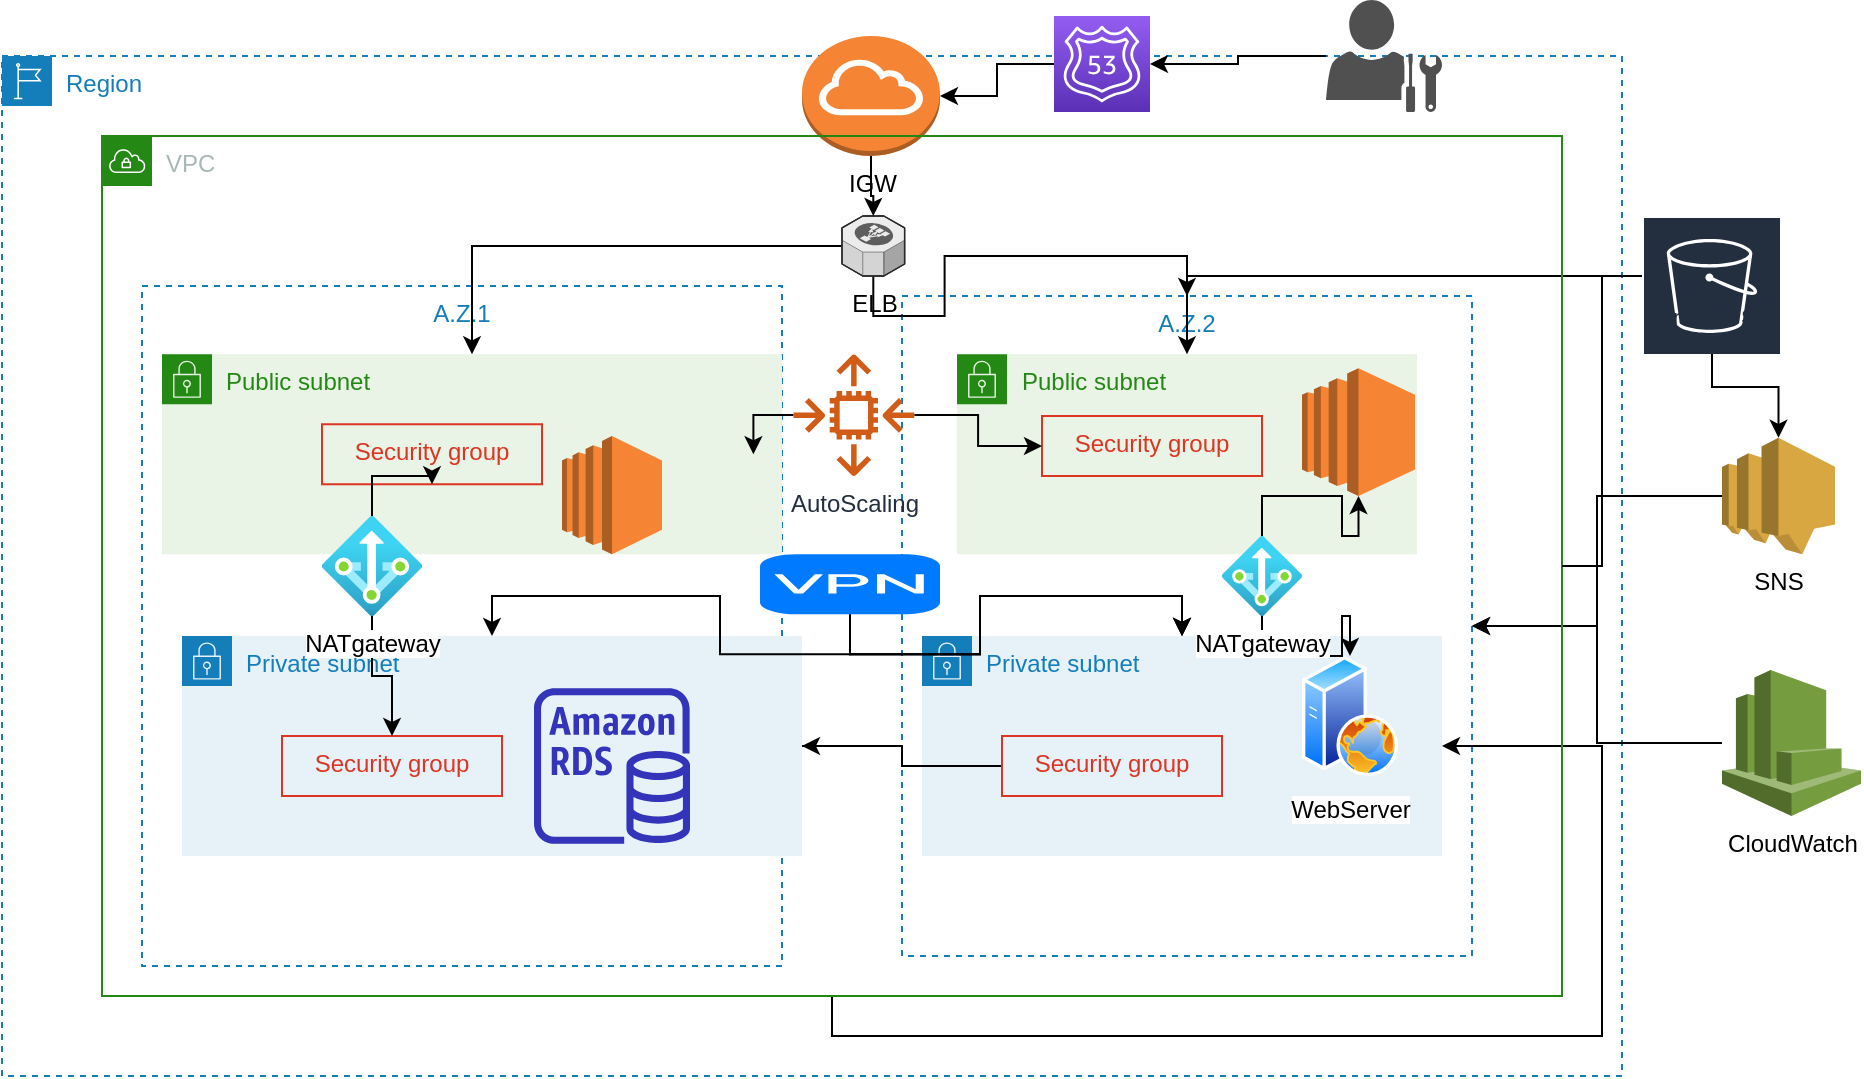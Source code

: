 <mxfile version="14.9.5" type="github"><diagram id="_2Zt2UluWWl2sxyEjNhr" name="Page-1"><mxGraphModel dx="938" dy="393" grid="1" gridSize="10" guides="1" tooltips="1" connect="1" arrows="1" fold="1" page="1" pageScale="1" pageWidth="827" pageHeight="1169" math="0" shadow="0"><root><mxCell id="0"/><mxCell id="1" parent="0"/><object label="Region" id="vE6ESvZn7HaGInk55aeK-2"><mxCell style="points=[[0,0],[0.25,0],[0.5,0],[0.75,0],[1,0],[1,0.25],[1,0.5],[1,0.75],[1,1],[0.75,1],[0.5,1],[0.25,1],[0,1],[0,0.75],[0,0.5],[0,0.25]];outlineConnect=0;gradientColor=none;html=1;whiteSpace=wrap;fontSize=12;fontStyle=0;shape=mxgraph.aws4.group;grIcon=mxgraph.aws4.group_region;strokeColor=#147EBA;fillColor=none;verticalAlign=top;align=left;spacingLeft=30;fontColor=#147EBA;dashed=1;" parent="1" vertex="1"><mxGeometry x="10" y="40" width="810" height="510" as="geometry"/></mxCell></object><object label="A.Z.1" id="PGjBq-9Oce2ONohRSMD0-1"><mxCell style="fillColor=none;strokeColor=#147EBA;dashed=1;verticalAlign=top;fontStyle=0;fontColor=#147EBA;" vertex="1" parent="1"><mxGeometry x="80" y="155" width="320" height="340" as="geometry"/></mxCell></object><mxCell id="PGjBq-9Oce2ONohRSMD0-2" value="A.Z.2" style="fillColor=none;strokeColor=#147EBA;dashed=1;verticalAlign=top;fontStyle=0;fontColor=#147EBA;" vertex="1" parent="1"><mxGeometry x="460" y="160" width="285" height="330" as="geometry"/></mxCell><mxCell id="PGjBq-9Oce2ONohRSMD0-17" value="" style="edgeStyle=orthogonalEdgeStyle;rounded=0;orthogonalLoop=1;jettySize=auto;html=1;" edge="1" parent="1" source="PGjBq-9Oce2ONohRSMD0-3" target="PGjBq-9Oce2ONohRSMD0-4"><mxGeometry relative="1" as="geometry"/></mxCell><mxCell id="PGjBq-9Oce2ONohRSMD0-29" value="" style="edgeStyle=orthogonalEdgeStyle;rounded=0;orthogonalLoop=1;jettySize=auto;html=1;" edge="1" parent="1" source="PGjBq-9Oce2ONohRSMD0-3" target="PGjBq-9Oce2ONohRSMD0-2"><mxGeometry relative="1" as="geometry"/></mxCell><mxCell id="PGjBq-9Oce2ONohRSMD0-3" value="ELB" style="verticalLabelPosition=bottom;html=1;verticalAlign=top;strokeWidth=1;align=center;outlineConnect=0;dashed=0;outlineConnect=0;shape=mxgraph.aws3d.elasticLoadBalancing;fillColor=#ECECEC;strokeColor=#5E5E5E;aspect=fixed;" vertex="1" parent="1"><mxGeometry x="430" y="120" width="31.31" height="30" as="geometry"/></mxCell><mxCell id="PGjBq-9Oce2ONohRSMD0-4" value="Public subnet" style="points=[[0,0],[0.25,0],[0.5,0],[0.75,0],[1,0],[1,0.25],[1,0.5],[1,0.75],[1,1],[0.75,1],[0.5,1],[0.25,1],[0,1],[0,0.75],[0,0.5],[0,0.25]];outlineConnect=0;gradientColor=none;html=1;whiteSpace=wrap;fontSize=12;fontStyle=0;shape=mxgraph.aws4.group;grIcon=mxgraph.aws4.group_security_group;grStroke=0;strokeColor=#248814;fillColor=#E9F3E6;verticalAlign=top;align=left;spacingLeft=30;fontColor=#248814;dashed=0;" vertex="1" parent="1"><mxGeometry x="90" y="189.13" width="310" height="100" as="geometry"/></mxCell><mxCell id="PGjBq-9Oce2ONohRSMD0-5" value="Public subnet" style="points=[[0,0],[0.25,0],[0.5,0],[0.75,0],[1,0],[1,0.25],[1,0.5],[1,0.75],[1,1],[0.75,1],[0.5,1],[0.25,1],[0,1],[0,0.75],[0,0.5],[0,0.25]];outlineConnect=0;gradientColor=none;html=1;whiteSpace=wrap;fontSize=12;fontStyle=0;shape=mxgraph.aws4.group;grIcon=mxgraph.aws4.group_security_group;grStroke=0;strokeColor=#248814;fillColor=#E9F3E6;verticalAlign=top;align=left;spacingLeft=30;fontColor=#248814;dashed=0;" vertex="1" parent="1"><mxGeometry x="487.5" y="189.13" width="230" height="100" as="geometry"/></mxCell><mxCell id="PGjBq-9Oce2ONohRSMD0-19" value="" style="edgeStyle=orthogonalEdgeStyle;rounded=0;orthogonalLoop=1;jettySize=auto;html=1;" edge="1" parent="1" source="PGjBq-9Oce2ONohRSMD0-6" target="PGjBq-9Oce2ONohRSMD0-12"><mxGeometry relative="1" as="geometry"/></mxCell><mxCell id="PGjBq-9Oce2ONohRSMD0-6" value="Private subnet" style="points=[[0,0],[0.25,0],[0.5,0],[0.75,0],[1,0],[1,0.25],[1,0.5],[1,0.75],[1,1],[0.75,1],[0.5,1],[0.25,1],[0,1],[0,0.75],[0,0.5],[0,0.25]];outlineConnect=0;gradientColor=none;html=1;whiteSpace=wrap;fontSize=12;fontStyle=0;shape=mxgraph.aws4.group;grIcon=mxgraph.aws4.group_security_group;grStroke=0;strokeColor=#147EBA;fillColor=#E6F2F8;verticalAlign=top;align=left;spacingLeft=30;fontColor=#147EBA;dashed=0;" vertex="1" parent="1"><mxGeometry x="100" y="330" width="310" height="110" as="geometry"/></mxCell><mxCell id="PGjBq-9Oce2ONohRSMD0-7" value="Private subnet" style="points=[[0,0],[0.25,0],[0.5,0],[0.75,0],[1,0],[1,0.25],[1,0.5],[1,0.75],[1,1],[0.75,1],[0.5,1],[0.25,1],[0,1],[0,0.75],[0,0.5],[0,0.25]];outlineConnect=0;gradientColor=none;html=1;whiteSpace=wrap;fontSize=12;fontStyle=0;shape=mxgraph.aws4.group;grIcon=mxgraph.aws4.group_security_group;grStroke=0;strokeColor=#147EBA;fillColor=#E6F2F8;verticalAlign=top;align=left;spacingLeft=30;fontColor=#147EBA;dashed=0;" vertex="1" parent="1"><mxGeometry x="470" y="330" width="260" height="110" as="geometry"/></mxCell><mxCell id="PGjBq-9Oce2ONohRSMD0-30" value="" style="edgeStyle=orthogonalEdgeStyle;rounded=0;orthogonalLoop=1;jettySize=auto;html=1;" edge="1" parent="1" source="PGjBq-9Oce2ONohRSMD0-8" target="PGjBq-9Oce2ONohRSMD0-7"><mxGeometry relative="1" as="geometry"/></mxCell><mxCell id="PGjBq-9Oce2ONohRSMD0-31" value="" style="edgeStyle=orthogonalEdgeStyle;rounded=0;orthogonalLoop=1;jettySize=auto;html=1;" edge="1" parent="1" source="PGjBq-9Oce2ONohRSMD0-8" target="PGjBq-9Oce2ONohRSMD0-7"><mxGeometry relative="1" as="geometry"/></mxCell><mxCell id="PGjBq-9Oce2ONohRSMD0-32" value="" style="edgeStyle=orthogonalEdgeStyle;rounded=0;orthogonalLoop=1;jettySize=auto;html=1;" edge="1" parent="1" source="PGjBq-9Oce2ONohRSMD0-8" target="PGjBq-9Oce2ONohRSMD0-7"><mxGeometry relative="1" as="geometry"/></mxCell><mxCell id="PGjBq-9Oce2ONohRSMD0-33" value="" style="edgeStyle=orthogonalEdgeStyle;rounded=0;orthogonalLoop=1;jettySize=auto;html=1;" edge="1" parent="1" source="PGjBq-9Oce2ONohRSMD0-8" target="PGjBq-9Oce2ONohRSMD0-6"><mxGeometry relative="1" as="geometry"/></mxCell><mxCell id="PGjBq-9Oce2ONohRSMD0-8" value="" style="html=1;strokeWidth=1;shadow=0;dashed=0;shape=mxgraph.ios7.misc.vpn;fillColor=#007AFF;strokeColor=none;buttonText=;strokeColor2=#222222;fontColor=#222222;fontSize=8;verticalLabelPosition=bottom;verticalAlign=top;align=center;" vertex="1" parent="1"><mxGeometry x="389" y="289.13" width="90" height="30" as="geometry"/></mxCell><mxCell id="PGjBq-9Oce2ONohRSMD0-9" value="Security group" style="fillColor=none;strokeColor=#DD3522;verticalAlign=top;fontStyle=0;fontColor=#DD3522;" vertex="1" parent="1"><mxGeometry x="170" y="224.13" width="110" height="30" as="geometry"/></mxCell><mxCell id="PGjBq-9Oce2ONohRSMD0-10" value="Security group" style="fillColor=none;strokeColor=#DD3522;verticalAlign=top;fontStyle=0;fontColor=#DD3522;" vertex="1" parent="1"><mxGeometry x="530" y="220" width="110" height="30" as="geometry"/></mxCell><mxCell id="PGjBq-9Oce2ONohRSMD0-11" value="Security group" style="fillColor=none;strokeColor=#DD3522;verticalAlign=top;fontStyle=0;fontColor=#DD3522;" vertex="1" parent="1"><mxGeometry x="150" y="380" width="110" height="30" as="geometry"/></mxCell><mxCell id="PGjBq-9Oce2ONohRSMD0-20" value="" style="edgeStyle=orthogonalEdgeStyle;rounded=0;orthogonalLoop=1;jettySize=auto;html=1;" edge="1" parent="1" source="PGjBq-9Oce2ONohRSMD0-12" target="PGjBq-9Oce2ONohRSMD0-6"><mxGeometry relative="1" as="geometry"/></mxCell><mxCell id="PGjBq-9Oce2ONohRSMD0-12" value="Security group" style="fillColor=none;strokeColor=#DD3522;verticalAlign=top;fontStyle=0;fontColor=#DD3522;" vertex="1" parent="1"><mxGeometry x="510" y="380" width="110" height="30" as="geometry"/></mxCell><mxCell id="PGjBq-9Oce2ONohRSMD0-27" value="" style="edgeStyle=orthogonalEdgeStyle;rounded=0;orthogonalLoop=1;jettySize=auto;html=1;" edge="1" parent="1" source="PGjBq-9Oce2ONohRSMD0-13" target="PGjBq-9Oce2ONohRSMD0-3"><mxGeometry relative="1" as="geometry"/></mxCell><mxCell id="PGjBq-9Oce2ONohRSMD0-13" value="IGW" style="outlineConnect=0;dashed=0;verticalLabelPosition=bottom;verticalAlign=top;align=center;html=1;shape=mxgraph.aws3.internet_gateway;fillColor=#F58534;gradientColor=none;" vertex="1" parent="1"><mxGeometry x="410" y="30" width="69" height="60" as="geometry"/></mxCell><mxCell id="PGjBq-9Oce2ONohRSMD0-15" value="" style="edgeStyle=orthogonalEdgeStyle;rounded=0;orthogonalLoop=1;jettySize=auto;html=1;" edge="1" parent="1" source="PGjBq-9Oce2ONohRSMD0-14" target="PGjBq-9Oce2ONohRSMD0-13"><mxGeometry relative="1" as="geometry"/></mxCell><mxCell id="PGjBq-9Oce2ONohRSMD0-14" value="" style="points=[[0,0,0],[0.25,0,0],[0.5,0,0],[0.75,0,0],[1,0,0],[0,1,0],[0.25,1,0],[0.5,1,0],[0.75,1,0],[1,1,0],[0,0.25,0],[0,0.5,0],[0,0.75,0],[1,0.25,0],[1,0.5,0],[1,0.75,0]];outlineConnect=0;fontColor=#232F3E;gradientColor=#945DF2;gradientDirection=north;fillColor=#5A30B5;strokeColor=#ffffff;dashed=0;verticalLabelPosition=bottom;verticalAlign=top;align=center;html=1;fontSize=12;fontStyle=0;aspect=fixed;shape=mxgraph.aws4.resourceIcon;resIcon=mxgraph.aws4.route_53;" vertex="1" parent="1"><mxGeometry x="536" y="20" width="48" height="48" as="geometry"/></mxCell><mxCell id="PGjBq-9Oce2ONohRSMD0-42" value="" style="edgeStyle=orthogonalEdgeStyle;rounded=0;orthogonalLoop=1;jettySize=auto;html=1;" edge="1" parent="1" source="PGjBq-9Oce2ONohRSMD0-21" target="PGjBq-9Oce2ONohRSMD0-22"><mxGeometry relative="1" as="geometry"/></mxCell><mxCell id="PGjBq-9Oce2ONohRSMD0-43" value="" style="edgeStyle=orthogonalEdgeStyle;rounded=0;orthogonalLoop=1;jettySize=auto;html=1;" edge="1" parent="1" source="PGjBq-9Oce2ONohRSMD0-21" target="PGjBq-9Oce2ONohRSMD0-5"><mxGeometry relative="1" as="geometry"/></mxCell><mxCell id="PGjBq-9Oce2ONohRSMD0-44" style="edgeStyle=orthogonalEdgeStyle;rounded=0;orthogonalLoop=1;jettySize=auto;html=1;entryX=1;entryY=0.5;entryDx=0;entryDy=0;startArrow=none;" edge="1" parent="1" source="vE6ESvZn7HaGInk55aeK-3" target="PGjBq-9Oce2ONohRSMD0-7"><mxGeometry relative="1" as="geometry"/></mxCell><mxCell id="PGjBq-9Oce2ONohRSMD0-21" value="Amazon S3" style="outlineConnect=0;fontColor=#232F3E;gradientColor=none;strokeColor=#ffffff;fillColor=#232F3E;dashed=0;verticalLabelPosition=middle;verticalAlign=bottom;align=center;html=1;whiteSpace=wrap;fontSize=10;fontStyle=1;spacing=3;shape=mxgraph.aws4.productIcon;prIcon=mxgraph.aws4.s3;" vertex="1" parent="1"><mxGeometry x="830" y="120" width="70" height="60" as="geometry"/></mxCell><mxCell id="PGjBq-9Oce2ONohRSMD0-26" value="" style="edgeStyle=orthogonalEdgeStyle;rounded=0;orthogonalLoop=1;jettySize=auto;html=1;" edge="1" parent="1" source="PGjBq-9Oce2ONohRSMD0-22" target="PGjBq-9Oce2ONohRSMD0-2"><mxGeometry relative="1" as="geometry"/></mxCell><mxCell id="PGjBq-9Oce2ONohRSMD0-22" value="SNS" style="outlineConnect=0;dashed=0;verticalLabelPosition=bottom;verticalAlign=top;align=center;html=1;shape=mxgraph.aws3.sns;fillColor=#D9A741;gradientColor=none;" vertex="1" parent="1"><mxGeometry x="870" y="230.88" width="56.5" height="58.25" as="geometry"/></mxCell><mxCell id="PGjBq-9Oce2ONohRSMD0-24" value="" style="edgeStyle=orthogonalEdgeStyle;rounded=0;orthogonalLoop=1;jettySize=auto;html=1;" edge="1" parent="1" source="PGjBq-9Oce2ONohRSMD0-23" target="PGjBq-9Oce2ONohRSMD0-2"><mxGeometry relative="1" as="geometry"/></mxCell><mxCell id="PGjBq-9Oce2ONohRSMD0-23" value="CloudWatch" style="outlineConnect=0;dashed=0;verticalLabelPosition=bottom;verticalAlign=top;align=center;html=1;shape=mxgraph.aws3.cloudwatch;fillColor=#759C3E;gradientColor=none;" vertex="1" parent="1"><mxGeometry x="870" y="347" width="69.5" height="73" as="geometry"/></mxCell><mxCell id="PGjBq-9Oce2ONohRSMD0-38" value="" style="edgeStyle=orthogonalEdgeStyle;rounded=0;orthogonalLoop=1;jettySize=auto;html=1;" edge="1" parent="1" source="PGjBq-9Oce2ONohRSMD0-37" target="PGjBq-9Oce2ONohRSMD0-4"><mxGeometry relative="1" as="geometry"/></mxCell><mxCell id="PGjBq-9Oce2ONohRSMD0-39" value="" style="edgeStyle=orthogonalEdgeStyle;rounded=0;orthogonalLoop=1;jettySize=auto;html=1;" edge="1" parent="1" source="PGjBq-9Oce2ONohRSMD0-37" target="PGjBq-9Oce2ONohRSMD0-10"><mxGeometry relative="1" as="geometry"/></mxCell><mxCell id="PGjBq-9Oce2ONohRSMD0-37" value="AutoScaling" style="outlineConnect=0;fontColor=#232F3E;gradientColor=none;fillColor=#D05C17;strokeColor=none;dashed=0;verticalLabelPosition=bottom;verticalAlign=top;align=center;html=1;fontSize=12;fontStyle=0;aspect=fixed;pointerEvents=1;shape=mxgraph.aws4.auto_scaling2;" vertex="1" parent="1"><mxGeometry x="405.5" y="189.13" width="60.87" height="60.87" as="geometry"/></mxCell><mxCell id="PGjBq-9Oce2ONohRSMD0-40" value="" style="outlineConnect=0;dashed=0;verticalLabelPosition=bottom;verticalAlign=top;align=center;html=1;shape=mxgraph.aws3.ec2;fillColor=#F58534;gradientColor=none;" vertex="1" parent="1"><mxGeometry x="290" y="230" width="50" height="59.13" as="geometry"/></mxCell><mxCell id="PGjBq-9Oce2ONohRSMD0-41" value="" style="outlineConnect=0;dashed=0;verticalLabelPosition=bottom;verticalAlign=top;align=center;html=1;shape=mxgraph.aws3.ec2;fillColor=#F58534;gradientColor=none;" vertex="1" parent="1"><mxGeometry x="660" y="196.13" width="56.5" height="63.87" as="geometry"/></mxCell><mxCell id="vE6ESvZn7HaGInk55aeK-3" value="VPC" style="points=[[0,0],[0.25,0],[0.5,0],[0.75,0],[1,0],[1,0.25],[1,0.5],[1,0.75],[1,1],[0.75,1],[0.5,1],[0.25,1],[0,1],[0,0.75],[0,0.5],[0,0.25]];outlineConnect=0;gradientColor=none;html=1;whiteSpace=wrap;fontSize=12;fontStyle=0;shape=mxgraph.aws4.group;grIcon=mxgraph.aws4.group_vpc;strokeColor=#248814;fillColor=none;verticalAlign=top;align=left;spacingLeft=30;fontColor=#AAB7B8;dashed=0;" parent="1" vertex="1"><mxGeometry x="60" y="80" width="730" height="430" as="geometry"/></mxCell><mxCell id="PGjBq-9Oce2ONohRSMD0-45" value="" style="edgeStyle=orthogonalEdgeStyle;rounded=0;orthogonalLoop=1;jettySize=auto;html=1;entryX=1;entryY=0.5;entryDx=0;entryDy=0;endArrow=none;" edge="1" parent="1" source="PGjBq-9Oce2ONohRSMD0-21" target="vE6ESvZn7HaGInk55aeK-3"><mxGeometry relative="1" as="geometry"><mxPoint x="830" y="150" as="sourcePoint"/><mxPoint x="730" y="385" as="targetPoint"/></mxGeometry></mxCell><mxCell id="PGjBq-9Oce2ONohRSMD0-47" value="" style="edgeStyle=orthogonalEdgeStyle;rounded=0;orthogonalLoop=1;jettySize=auto;html=1;" edge="1" parent="1" source="PGjBq-9Oce2ONohRSMD0-46" target="PGjBq-9Oce2ONohRSMD0-14"><mxGeometry relative="1" as="geometry"/></mxCell><mxCell id="PGjBq-9Oce2ONohRSMD0-46" value="" style="pointerEvents=1;shadow=0;dashed=0;html=1;strokeColor=none;fillColor=#505050;labelPosition=center;verticalLabelPosition=bottom;verticalAlign=top;outlineConnect=0;align=center;shape=mxgraph.office.users.administrator;" vertex="1" parent="1"><mxGeometry x="672" y="12" width="58" height="56" as="geometry"/></mxCell><mxCell id="PGjBq-9Oce2ONohRSMD0-49" value="" style="outlineConnect=0;fontColor=#232F3E;gradientColor=none;fillColor=#3334B9;strokeColor=none;dashed=0;verticalLabelPosition=bottom;verticalAlign=top;align=center;html=1;fontSize=12;fontStyle=0;aspect=fixed;pointerEvents=1;shape=mxgraph.aws4.rds_instance;" vertex="1" parent="1"><mxGeometry x="276" y="356" width="78" height="78" as="geometry"/></mxCell><mxCell id="PGjBq-9Oce2ONohRSMD0-50" value="WebServer" style="aspect=fixed;perimeter=ellipsePerimeter;html=1;align=center;shadow=0;dashed=0;spacingTop=3;image;image=img/lib/active_directory/web_server.svg;" vertex="1" parent="1"><mxGeometry x="660" y="340" width="48" height="60" as="geometry"/></mxCell><mxCell id="PGjBq-9Oce2ONohRSMD0-55" value="" style="edgeStyle=orthogonalEdgeStyle;rounded=0;orthogonalLoop=1;jettySize=auto;html=1;" edge="1" parent="1" source="PGjBq-9Oce2ONohRSMD0-51" target="PGjBq-9Oce2ONohRSMD0-50"><mxGeometry relative="1" as="geometry"/></mxCell><mxCell id="PGjBq-9Oce2ONohRSMD0-56" value="" style="edgeStyle=orthogonalEdgeStyle;rounded=0;orthogonalLoop=1;jettySize=auto;html=1;" edge="1" parent="1" source="PGjBq-9Oce2ONohRSMD0-51" target="PGjBq-9Oce2ONohRSMD0-41"><mxGeometry relative="1" as="geometry"/></mxCell><mxCell id="PGjBq-9Oce2ONohRSMD0-51" value="NATgateway" style="aspect=fixed;html=1;points=[];align=center;image;fontSize=12;image=img/lib/azure2/networking/NAT.svg;" vertex="1" parent="1"><mxGeometry x="620" y="280" width="40" height="40" as="geometry"/></mxCell><mxCell id="PGjBq-9Oce2ONohRSMD0-53" value="" style="edgeStyle=orthogonalEdgeStyle;rounded=0;orthogonalLoop=1;jettySize=auto;html=1;" edge="1" parent="1" source="PGjBq-9Oce2ONohRSMD0-52" target="PGjBq-9Oce2ONohRSMD0-9"><mxGeometry relative="1" as="geometry"/></mxCell><mxCell id="PGjBq-9Oce2ONohRSMD0-54" value="" style="edgeStyle=orthogonalEdgeStyle;rounded=0;orthogonalLoop=1;jettySize=auto;html=1;" edge="1" parent="1" source="PGjBq-9Oce2ONohRSMD0-52" target="PGjBq-9Oce2ONohRSMD0-11"><mxGeometry relative="1" as="geometry"/></mxCell><mxCell id="PGjBq-9Oce2ONohRSMD0-52" value="NATgateway" style="aspect=fixed;html=1;points=[];align=center;image;fontSize=12;image=img/lib/azure2/networking/NAT.svg;" vertex="1" parent="1"><mxGeometry x="170" y="270" width="50" height="50" as="geometry"/></mxCell></root></mxGraphModel></diagram></mxfile>